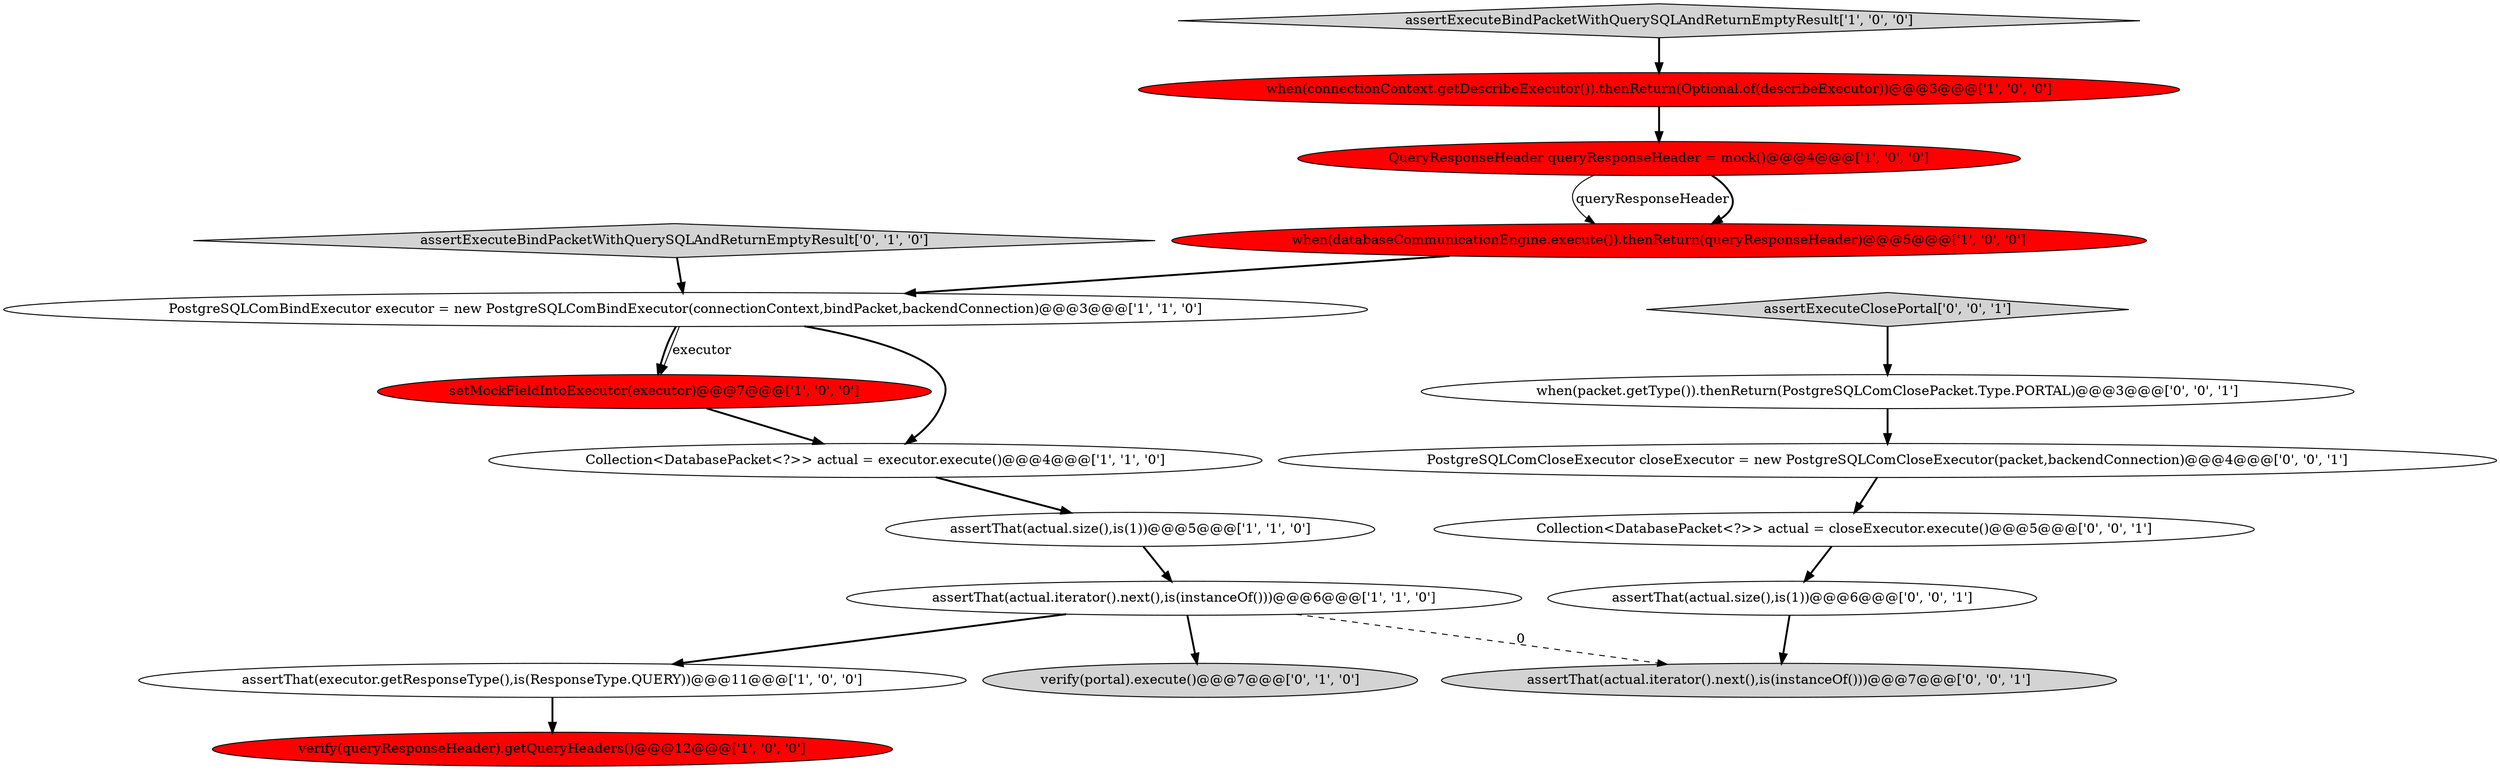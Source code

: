 digraph {
12 [style = filled, label = "assertExecuteBindPacketWithQuerySQLAndReturnEmptyResult['0', '1', '0']", fillcolor = lightgray, shape = diamond image = "AAA0AAABBB2BBB"];
17 [style = filled, label = "when(packet.getType()).thenReturn(PostgreSQLComClosePacket.Type.PORTAL)@@@3@@@['0', '0', '1']", fillcolor = white, shape = ellipse image = "AAA0AAABBB3BBB"];
15 [style = filled, label = "assertThat(actual.iterator().next(),is(instanceOf()))@@@7@@@['0', '0', '1']", fillcolor = lightgray, shape = ellipse image = "AAA0AAABBB3BBB"];
2 [style = filled, label = "QueryResponseHeader queryResponseHeader = mock()@@@4@@@['1', '0', '0']", fillcolor = red, shape = ellipse image = "AAA1AAABBB1BBB"];
10 [style = filled, label = "assertThat(actual.iterator().next(),is(instanceOf()))@@@6@@@['1', '1', '0']", fillcolor = white, shape = ellipse image = "AAA0AAABBB1BBB"];
1 [style = filled, label = "assertThat(actual.size(),is(1))@@@5@@@['1', '1', '0']", fillcolor = white, shape = ellipse image = "AAA0AAABBB1BBB"];
0 [style = filled, label = "when(connectionContext.getDescribeExecutor()).thenReturn(Optional.of(describeExecutor))@@@3@@@['1', '0', '0']", fillcolor = red, shape = ellipse image = "AAA1AAABBB1BBB"];
7 [style = filled, label = "assertThat(executor.getResponseType(),is(ResponseType.QUERY))@@@11@@@['1', '0', '0']", fillcolor = white, shape = ellipse image = "AAA0AAABBB1BBB"];
5 [style = filled, label = "assertExecuteBindPacketWithQuerySQLAndReturnEmptyResult['1', '0', '0']", fillcolor = lightgray, shape = diamond image = "AAA0AAABBB1BBB"];
11 [style = filled, label = "verify(portal).execute()@@@7@@@['0', '1', '0']", fillcolor = lightgray, shape = ellipse image = "AAA0AAABBB2BBB"];
13 [style = filled, label = "Collection<DatabasePacket<?>> actual = closeExecutor.execute()@@@5@@@['0', '0', '1']", fillcolor = white, shape = ellipse image = "AAA0AAABBB3BBB"];
14 [style = filled, label = "assertExecuteClosePortal['0', '0', '1']", fillcolor = lightgray, shape = diamond image = "AAA0AAABBB3BBB"];
16 [style = filled, label = "PostgreSQLComCloseExecutor closeExecutor = new PostgreSQLComCloseExecutor(packet,backendConnection)@@@4@@@['0', '0', '1']", fillcolor = white, shape = ellipse image = "AAA0AAABBB3BBB"];
3 [style = filled, label = "Collection<DatabasePacket<?>> actual = executor.execute()@@@4@@@['1', '1', '0']", fillcolor = white, shape = ellipse image = "AAA0AAABBB1BBB"];
18 [style = filled, label = "assertThat(actual.size(),is(1))@@@6@@@['0', '0', '1']", fillcolor = white, shape = ellipse image = "AAA0AAABBB3BBB"];
8 [style = filled, label = "when(databaseCommunicationEngine.execute()).thenReturn(queryResponseHeader)@@@5@@@['1', '0', '0']", fillcolor = red, shape = ellipse image = "AAA1AAABBB1BBB"];
9 [style = filled, label = "setMockFieldIntoExecutor(executor)@@@7@@@['1', '0', '0']", fillcolor = red, shape = ellipse image = "AAA1AAABBB1BBB"];
4 [style = filled, label = "verify(queryResponseHeader).getQueryHeaders()@@@12@@@['1', '0', '0']", fillcolor = red, shape = ellipse image = "AAA1AAABBB1BBB"];
6 [style = filled, label = "PostgreSQLComBindExecutor executor = new PostgreSQLComBindExecutor(connectionContext,bindPacket,backendConnection)@@@3@@@['1', '1', '0']", fillcolor = white, shape = ellipse image = "AAA0AAABBB1BBB"];
10->15 [style = dashed, label="0"];
6->3 [style = bold, label=""];
16->13 [style = bold, label=""];
2->8 [style = solid, label="queryResponseHeader"];
3->1 [style = bold, label=""];
0->2 [style = bold, label=""];
18->15 [style = bold, label=""];
14->17 [style = bold, label=""];
8->6 [style = bold, label=""];
7->4 [style = bold, label=""];
12->6 [style = bold, label=""];
10->7 [style = bold, label=""];
5->0 [style = bold, label=""];
9->3 [style = bold, label=""];
6->9 [style = bold, label=""];
1->10 [style = bold, label=""];
17->16 [style = bold, label=""];
13->18 [style = bold, label=""];
2->8 [style = bold, label=""];
10->11 [style = bold, label=""];
6->9 [style = solid, label="executor"];
}
